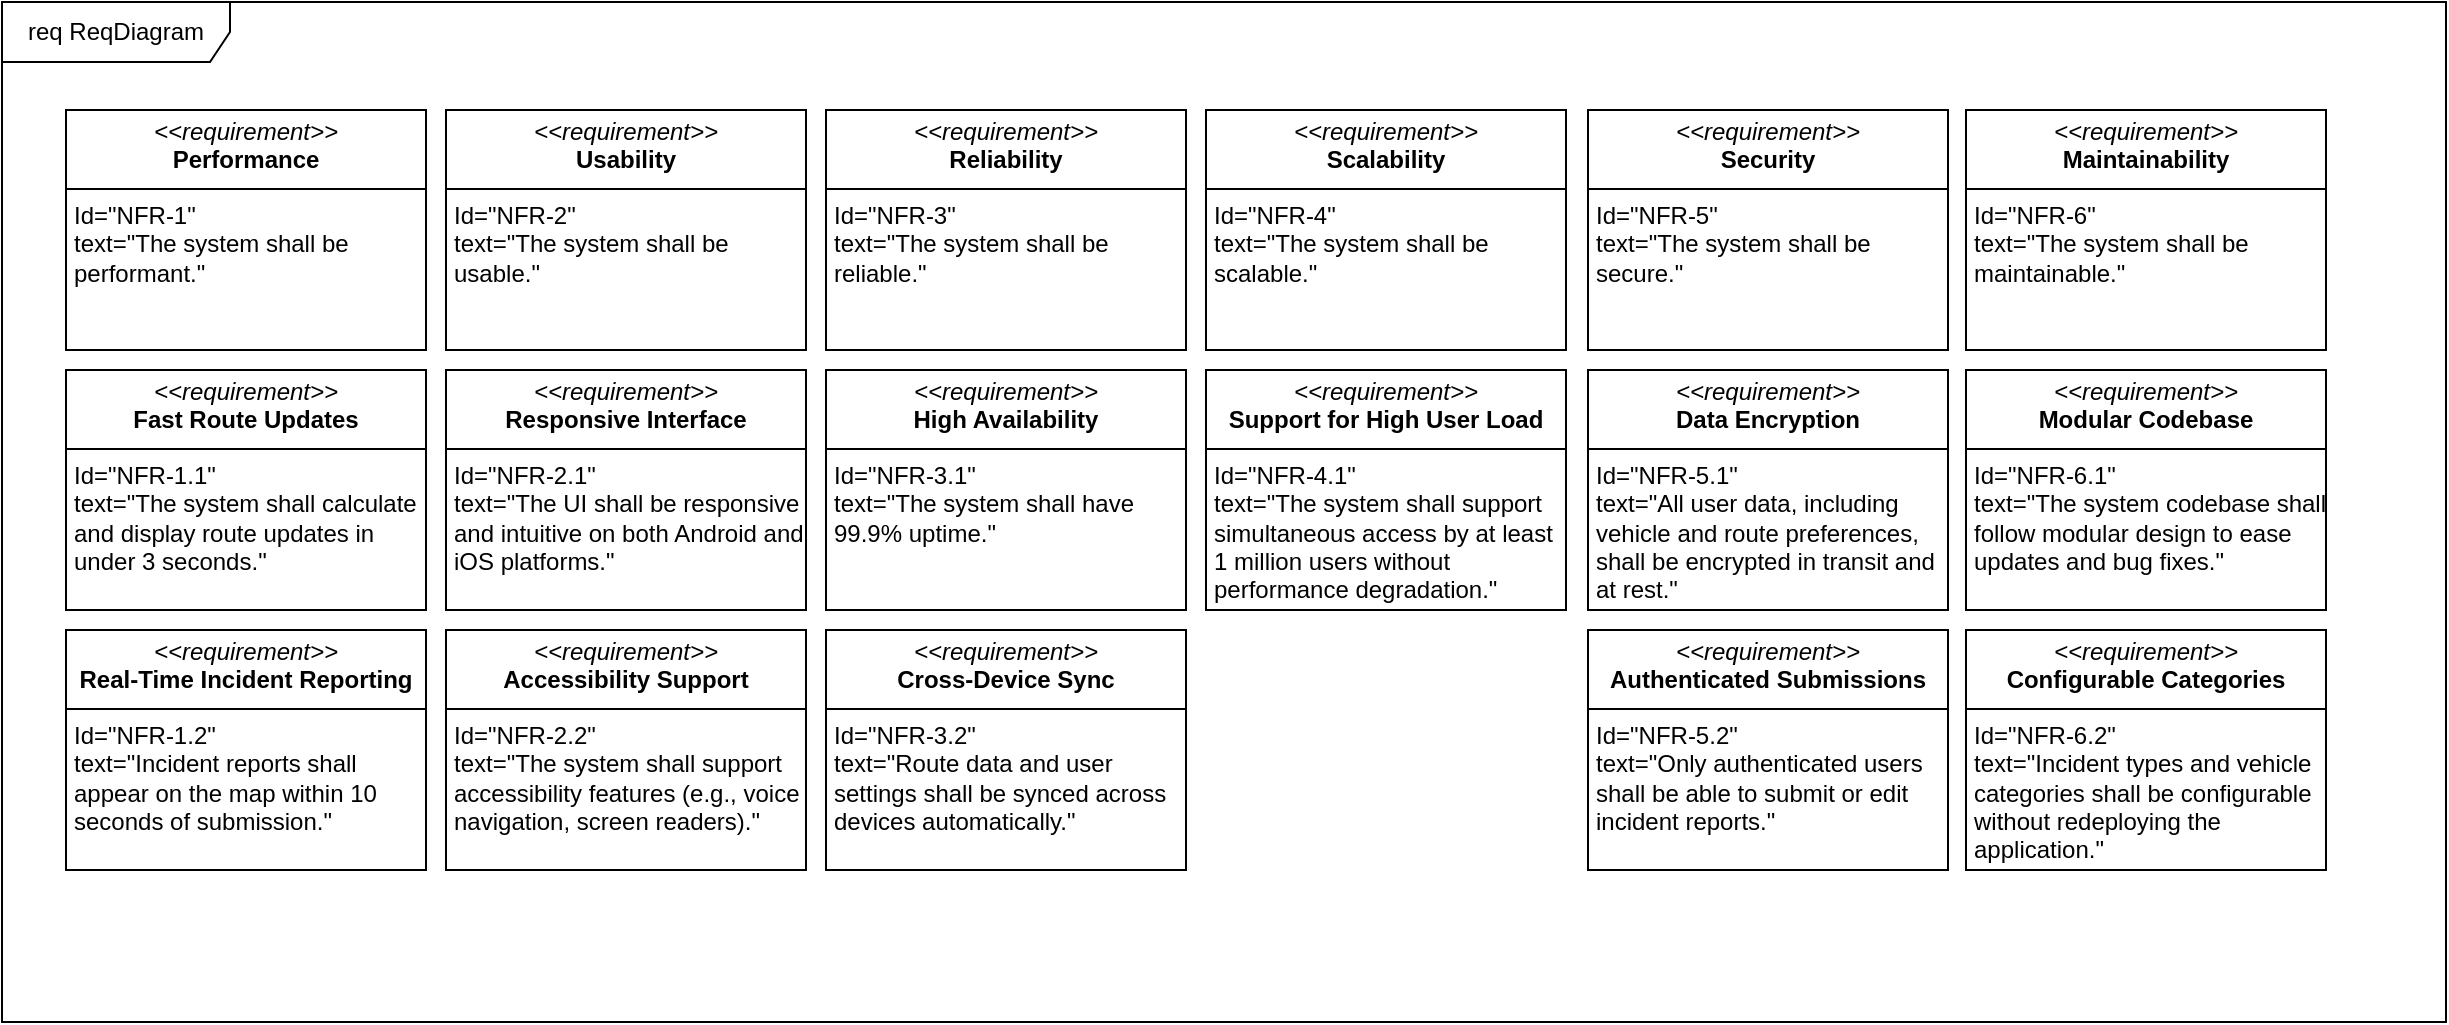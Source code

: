 <mxfile version="26.2.13">
  <diagram name="Página-1" id="O3qpxVjNXtSiqfIpqjM0">
    <mxGraphModel dx="3349" dy="2140" grid="1" gridSize="10" guides="1" tooltips="1" connect="1" arrows="1" fold="1" page="1" pageScale="1" pageWidth="827" pageHeight="1169" math="0" shadow="0">
      <root>
        <mxCell id="0" />
        <mxCell id="1" parent="0" />
        <mxCell id="G2oEv43GjeOc-fCZ6AyB-64" value="req ReqDiagram" style="shape=umlFrame;whiteSpace=wrap;html=1;pointerEvents=0;width=114;height=30;" vertex="1" parent="1">
          <mxGeometry x="1058" y="296" width="1222" height="510" as="geometry" />
        </mxCell>
        <mxCell id="G2oEv43GjeOc-fCZ6AyB-81" value="&lt;p style=&quot;margin:0px;margin-top:4px;text-align:center;&quot;&gt;&lt;i&gt;&amp;lt;&amp;lt;requirement&amp;gt;&amp;gt;&lt;/i&gt;&lt;br&gt;&lt;b&gt;Performance&lt;/b&gt;&lt;/p&gt;&lt;hr size=&quot;1&quot; style=&quot;border-style:solid;&quot;&gt;&lt;p style=&quot;margin:0px;margin-left:4px;&quot;&gt;Id=&quot;NFR-1&quot;&lt;/p&gt;&lt;p style=&quot;margin:0px;margin-left:4px;&quot;&gt;text=&quot;The system shall be performant.&quot;&lt;/p&gt;" style="verticalAlign=top;align=left;overflow=fill;html=1;whiteSpace=wrap;" vertex="1" parent="1">
          <mxGeometry x="1090" y="350" width="180" height="120" as="geometry" />
        </mxCell>
        <mxCell id="G2oEv43GjeOc-fCZ6AyB-84" value="&lt;p style=&quot;margin:0px;margin-top:4px;text-align:center;&quot;&gt;&lt;i&gt;&amp;lt;&amp;lt;requirement&amp;gt;&amp;gt;&lt;/i&gt;&lt;br&gt;&lt;b&gt;Fast Route Updates&lt;/b&gt;&lt;/p&gt;&lt;hr size=&quot;1&quot; style=&quot;border-style:solid;&quot;&gt;&lt;p style=&quot;margin:0px;margin-left:4px;&quot;&gt;Id=&quot;NFR-1.1&quot;&lt;/p&gt;&lt;p style=&quot;margin:0px;margin-left:4px;&quot;&gt;text=&quot;The system shall calculate and display route updates in under 3 seconds.&quot;&lt;/p&gt;" style="verticalAlign=top;align=left;overflow=fill;html=1;whiteSpace=wrap;" vertex="1" parent="1">
          <mxGeometry x="1090" y="480" width="180" height="120" as="geometry" />
        </mxCell>
        <mxCell id="G2oEv43GjeOc-fCZ6AyB-85" value="&lt;p style=&quot;margin:0px;margin-top:4px;text-align:center;&quot;&gt;&lt;i&gt;&amp;lt;&amp;lt;requirement&amp;gt;&amp;gt;&lt;/i&gt;&lt;br&gt;&lt;b&gt;Real-Time Incident Reporting&lt;/b&gt;&lt;/p&gt;&lt;hr size=&quot;1&quot; style=&quot;border-style:solid;&quot;&gt;&lt;p style=&quot;margin:0px;margin-left:4px;&quot;&gt;Id=&quot;NFR-1.2&quot;&lt;/p&gt;&lt;p style=&quot;margin:0px;margin-left:4px;&quot;&gt;text=&quot;Incident reports shall appear on the map within 10 seconds of submission.&quot;&lt;/p&gt;" style="verticalAlign=top;align=left;overflow=fill;html=1;whiteSpace=wrap;" vertex="1" parent="1">
          <mxGeometry x="1090" y="610" width="180" height="120" as="geometry" />
        </mxCell>
        <mxCell id="G2oEv43GjeOc-fCZ6AyB-86" value="&lt;p style=&quot;margin:0px;margin-top:4px;text-align:center;&quot;&gt;&lt;i&gt;&amp;lt;&amp;lt;requirement&amp;gt;&amp;gt;&lt;/i&gt;&lt;br&gt;&lt;b&gt;Usability&lt;/b&gt;&lt;/p&gt;&lt;hr size=&quot;1&quot; style=&quot;border-style:solid;&quot;&gt;&lt;p style=&quot;margin:0px;margin-left:4px;&quot;&gt;Id=&quot;NFR-2&quot;&lt;/p&gt;&lt;p style=&quot;margin:0px;margin-left:4px;&quot;&gt;text=&quot;The system shall be usable.&quot;&lt;/p&gt;" style="verticalAlign=top;align=left;overflow=fill;html=1;whiteSpace=wrap;" vertex="1" parent="1">
          <mxGeometry x="1280" y="350" width="180" height="120" as="geometry" />
        </mxCell>
        <mxCell id="G2oEv43GjeOc-fCZ6AyB-87" value="&lt;p style=&quot;margin:0px;margin-top:4px;text-align:center;&quot;&gt;&lt;i&gt;&amp;lt;&amp;lt;requirement&amp;gt;&amp;gt;&lt;/i&gt;&lt;br&gt;&lt;b&gt;Responsive Interface&lt;/b&gt;&lt;/p&gt;&lt;hr size=&quot;1&quot; style=&quot;border-style:solid;&quot;&gt;&lt;p style=&quot;margin:0px;margin-left:4px;&quot;&gt;Id=&quot;NFR-2.1&quot;&lt;/p&gt;&lt;p style=&quot;margin:0px;margin-left:4px;&quot;&gt;text=&quot;The UI shall be responsive and intuitive on both Android and iOS platforms.&quot;&lt;/p&gt;" style="verticalAlign=top;align=left;overflow=fill;html=1;whiteSpace=wrap;" vertex="1" parent="1">
          <mxGeometry x="1280" y="480" width="180" height="120" as="geometry" />
        </mxCell>
        <mxCell id="G2oEv43GjeOc-fCZ6AyB-88" value="&lt;p style=&quot;margin:0px;margin-top:4px;text-align:center;&quot;&gt;&lt;i&gt;&amp;lt;&amp;lt;requirement&amp;gt;&amp;gt;&lt;/i&gt;&lt;br&gt;&lt;b&gt;Accessibility Support&lt;/b&gt;&lt;/p&gt;&lt;hr size=&quot;1&quot; style=&quot;border-style:solid;&quot;&gt;&lt;p style=&quot;margin:0px;margin-left:4px;&quot;&gt;Id=&quot;NFR-2.2&quot;&lt;/p&gt;&lt;p style=&quot;margin:0px;margin-left:4px;&quot;&gt;text=&quot;The system shall support accessibility features (e.g., voice navigation, screen readers).&quot;&lt;/p&gt;" style="verticalAlign=top;align=left;overflow=fill;html=1;whiteSpace=wrap;" vertex="1" parent="1">
          <mxGeometry x="1280" y="610" width="180" height="120" as="geometry" />
        </mxCell>
        <mxCell id="G2oEv43GjeOc-fCZ6AyB-89" value="&lt;p style=&quot;margin:0px;margin-top:4px;text-align:center;&quot;&gt;&lt;i&gt;&amp;lt;&amp;lt;requirement&amp;gt;&amp;gt;&lt;/i&gt;&lt;br&gt;&lt;b&gt;Reliability&lt;/b&gt;&lt;/p&gt;&lt;hr size=&quot;1&quot; style=&quot;border-style:solid;&quot;&gt;&lt;p style=&quot;margin:0px;margin-left:4px;&quot;&gt;Id=&quot;NFR-3&quot;&lt;/p&gt;&lt;p style=&quot;margin:0px;margin-left:4px;&quot;&gt;text=&quot;The system shall be reliable.&quot;&lt;/p&gt;" style="verticalAlign=top;align=left;overflow=fill;html=1;whiteSpace=wrap;" vertex="1" parent="1">
          <mxGeometry x="1470" y="350" width="180" height="120" as="geometry" />
        </mxCell>
        <mxCell id="G2oEv43GjeOc-fCZ6AyB-90" value="&lt;p style=&quot;margin:0px;margin-top:4px;text-align:center;&quot;&gt;&lt;i&gt;&amp;lt;&amp;lt;requirement&amp;gt;&amp;gt;&lt;/i&gt;&lt;br&gt;&lt;b&gt;High Availability&lt;/b&gt;&lt;/p&gt;&lt;hr size=&quot;1&quot; style=&quot;border-style:solid;&quot;&gt;&lt;p style=&quot;margin:0px;margin-left:4px;&quot;&gt;Id=&quot;NFR-3.1&quot;&lt;/p&gt;&lt;p style=&quot;margin:0px;margin-left:4px;&quot;&gt;text=&quot;The system shall have 99.9% uptime.&quot;&lt;/p&gt;" style="verticalAlign=top;align=left;overflow=fill;html=1;whiteSpace=wrap;" vertex="1" parent="1">
          <mxGeometry x="1470" y="480" width="180" height="120" as="geometry" />
        </mxCell>
        <mxCell id="G2oEv43GjeOc-fCZ6AyB-91" value="&lt;p style=&quot;margin:0px;margin-top:4px;text-align:center;&quot;&gt;&lt;i&gt;&amp;lt;&amp;lt;requirement&amp;gt;&amp;gt;&lt;/i&gt;&lt;br&gt;&lt;b&gt;Cross-Device Sync&lt;/b&gt;&lt;/p&gt;&lt;hr size=&quot;1&quot; style=&quot;border-style:solid;&quot;&gt;&lt;p style=&quot;margin:0px;margin-left:4px;&quot;&gt;Id=&quot;NFR-3.2&quot;&lt;/p&gt;&lt;p style=&quot;margin:0px;margin-left:4px;&quot;&gt;text=&quot;Route data and user settings shall be synced across devices automatically.&quot;&lt;/p&gt;" style="verticalAlign=top;align=left;overflow=fill;html=1;whiteSpace=wrap;" vertex="1" parent="1">
          <mxGeometry x="1470" y="610" width="180" height="120" as="geometry" />
        </mxCell>
        <mxCell id="G2oEv43GjeOc-fCZ6AyB-92" value="&lt;p style=&quot;margin:0px;margin-top:4px;text-align:center;&quot;&gt;&lt;i&gt;&amp;lt;&amp;lt;requirement&amp;gt;&amp;gt;&lt;/i&gt;&lt;br&gt;&lt;b&gt;Scalability&lt;/b&gt;&lt;/p&gt;&lt;hr size=&quot;1&quot; style=&quot;border-style:solid;&quot;&gt;&lt;p style=&quot;margin:0px;margin-left:4px;&quot;&gt;Id=&quot;NFR-4&quot;&lt;/p&gt;&lt;p style=&quot;margin:0px;margin-left:4px;&quot;&gt;text=&quot;The system shall be scalable.&quot;&lt;/p&gt;" style="verticalAlign=top;align=left;overflow=fill;html=1;whiteSpace=wrap;" vertex="1" parent="1">
          <mxGeometry x="1660" y="350" width="180" height="120" as="geometry" />
        </mxCell>
        <mxCell id="G2oEv43GjeOc-fCZ6AyB-93" value="&lt;p style=&quot;margin:0px;margin-top:4px;text-align:center;&quot;&gt;&lt;i&gt;&amp;lt;&amp;lt;requirement&amp;gt;&amp;gt;&lt;/i&gt;&lt;br&gt;&lt;span style=&quot;background-color: transparent; color: light-dark(rgb(0, 0, 0), rgb(255, 255, 255)); text-align: left;&quot;&gt;&lt;b&gt;Support for High User Load&lt;/b&gt;&lt;/span&gt;&lt;/p&gt;&lt;hr size=&quot;1&quot; style=&quot;border-style:solid;&quot;&gt;&lt;p style=&quot;margin:0px;margin-left:4px;&quot;&gt;Id=&quot;NFR-4.1&quot;&lt;/p&gt;&lt;p style=&quot;margin:0px;margin-left:4px;&quot;&gt;text=&quot;The system shall support simultaneous access by at least 1 million users without performance degradation.&quot;&lt;/p&gt;" style="verticalAlign=top;align=left;overflow=fill;html=1;whiteSpace=wrap;" vertex="1" parent="1">
          <mxGeometry x="1660" y="480" width="180" height="120" as="geometry" />
        </mxCell>
        <mxCell id="G2oEv43GjeOc-fCZ6AyB-95" value="&lt;p style=&quot;margin:0px;margin-top:4px;text-align:center;&quot;&gt;&lt;i&gt;&amp;lt;&amp;lt;requirement&amp;gt;&amp;gt;&lt;/i&gt;&lt;br&gt;&lt;b&gt;Security&lt;/b&gt;&lt;/p&gt;&lt;hr size=&quot;1&quot; style=&quot;border-style:solid;&quot;&gt;&lt;p style=&quot;margin:0px;margin-left:4px;&quot;&gt;Id=&quot;NFR-5&quot;&lt;/p&gt;&lt;p style=&quot;margin:0px;margin-left:4px;&quot;&gt;text=&quot;The system shall be secure.&quot;&lt;/p&gt;" style="verticalAlign=top;align=left;overflow=fill;html=1;whiteSpace=wrap;" vertex="1" parent="1">
          <mxGeometry x="1851" y="350" width="180" height="120" as="geometry" />
        </mxCell>
        <mxCell id="G2oEv43GjeOc-fCZ6AyB-96" value="&lt;p style=&quot;margin:0px;margin-top:4px;text-align:center;&quot;&gt;&lt;i&gt;&amp;lt;&amp;lt;requirement&amp;gt;&amp;gt;&lt;/i&gt;&lt;br&gt;&lt;b&gt;Data Encryption&lt;/b&gt;&lt;/p&gt;&lt;hr size=&quot;1&quot; style=&quot;border-style:solid;&quot;&gt;&lt;p style=&quot;margin:0px;margin-left:4px;&quot;&gt;Id=&quot;NFR-5.1&quot;&lt;/p&gt;&lt;p style=&quot;margin:0px;margin-left:4px;&quot;&gt;text=&quot;All user data, including vehicle and route preferences, shall be encrypted in transit and at rest.&quot;&lt;/p&gt;" style="verticalAlign=top;align=left;overflow=fill;html=1;whiteSpace=wrap;" vertex="1" parent="1">
          <mxGeometry x="1851" y="480" width="180" height="120" as="geometry" />
        </mxCell>
        <mxCell id="G2oEv43GjeOc-fCZ6AyB-97" value="&lt;p style=&quot;margin:0px;margin-top:4px;text-align:center;&quot;&gt;&lt;i&gt;&amp;lt;&amp;lt;requirement&amp;gt;&amp;gt;&lt;/i&gt;&lt;br&gt;&lt;b&gt;Authenticated Submissions&lt;/b&gt;&lt;/p&gt;&lt;hr size=&quot;1&quot; style=&quot;border-style:solid;&quot;&gt;&lt;p style=&quot;margin:0px;margin-left:4px;&quot;&gt;Id=&quot;NFR-5.2&quot;&lt;/p&gt;&lt;p style=&quot;margin:0px;margin-left:4px;&quot;&gt;text=&quot;Only authenticated users shall be able to submit or edit incident reports.&quot;&lt;/p&gt;" style="verticalAlign=top;align=left;overflow=fill;html=1;whiteSpace=wrap;" vertex="1" parent="1">
          <mxGeometry x="1851" y="610" width="180" height="120" as="geometry" />
        </mxCell>
        <mxCell id="G2oEv43GjeOc-fCZ6AyB-98" value="&lt;p style=&quot;margin:0px;margin-top:4px;text-align:center;&quot;&gt;&lt;i&gt;&amp;lt;&amp;lt;requirement&amp;gt;&amp;gt;&lt;/i&gt;&lt;br&gt;&lt;b&gt;Maintainability&lt;/b&gt;&lt;/p&gt;&lt;hr size=&quot;1&quot; style=&quot;border-style:solid;&quot;&gt;&lt;p style=&quot;margin:0px;margin-left:4px;&quot;&gt;Id=&quot;NFR-6&quot;&lt;/p&gt;&lt;p style=&quot;margin:0px;margin-left:4px;&quot;&gt;text=&quot;The system shall be maintainable.&quot;&lt;/p&gt;" style="verticalAlign=top;align=left;overflow=fill;html=1;whiteSpace=wrap;" vertex="1" parent="1">
          <mxGeometry x="2040" y="350" width="180" height="120" as="geometry" />
        </mxCell>
        <mxCell id="G2oEv43GjeOc-fCZ6AyB-99" value="&lt;p style=&quot;margin:0px;margin-top:4px;text-align:center;&quot;&gt;&lt;i&gt;&amp;lt;&amp;lt;requirement&amp;gt;&amp;gt;&lt;/i&gt;&lt;br&gt;&lt;b&gt;Modular Codebase&lt;/b&gt;&lt;/p&gt;&lt;hr size=&quot;1&quot; style=&quot;border-style:solid;&quot;&gt;&lt;p style=&quot;margin:0px;margin-left:4px;&quot;&gt;Id=&quot;NFR-6.1&quot;&lt;/p&gt;&lt;p style=&quot;margin:0px;margin-left:4px;&quot;&gt;text=&quot;The system codebase shall follow modular design to ease updates and bug fixes.&quot;&lt;/p&gt;" style="verticalAlign=top;align=left;overflow=fill;html=1;whiteSpace=wrap;" vertex="1" parent="1">
          <mxGeometry x="2040" y="480" width="180" height="120" as="geometry" />
        </mxCell>
        <mxCell id="G2oEv43GjeOc-fCZ6AyB-100" value="&lt;p style=&quot;margin:0px;margin-top:4px;text-align:center;&quot;&gt;&lt;i&gt;&amp;lt;&amp;lt;requirement&amp;gt;&amp;gt;&lt;/i&gt;&lt;br&gt;&lt;b&gt;Configurable Categories&lt;/b&gt;&lt;/p&gt;&lt;hr size=&quot;1&quot; style=&quot;border-style:solid;&quot;&gt;&lt;p style=&quot;margin:0px;margin-left:4px;&quot;&gt;Id=&quot;NFR-6.2&quot;&lt;/p&gt;&lt;p style=&quot;margin:0px;margin-left:4px;&quot;&gt;text=&quot;Incident types and vehicle categories shall be configurable without redeploying the application.&quot;&lt;/p&gt;" style="verticalAlign=top;align=left;overflow=fill;html=1;whiteSpace=wrap;" vertex="1" parent="1">
          <mxGeometry x="2040" y="610" width="180" height="120" as="geometry" />
        </mxCell>
      </root>
    </mxGraphModel>
  </diagram>
</mxfile>

